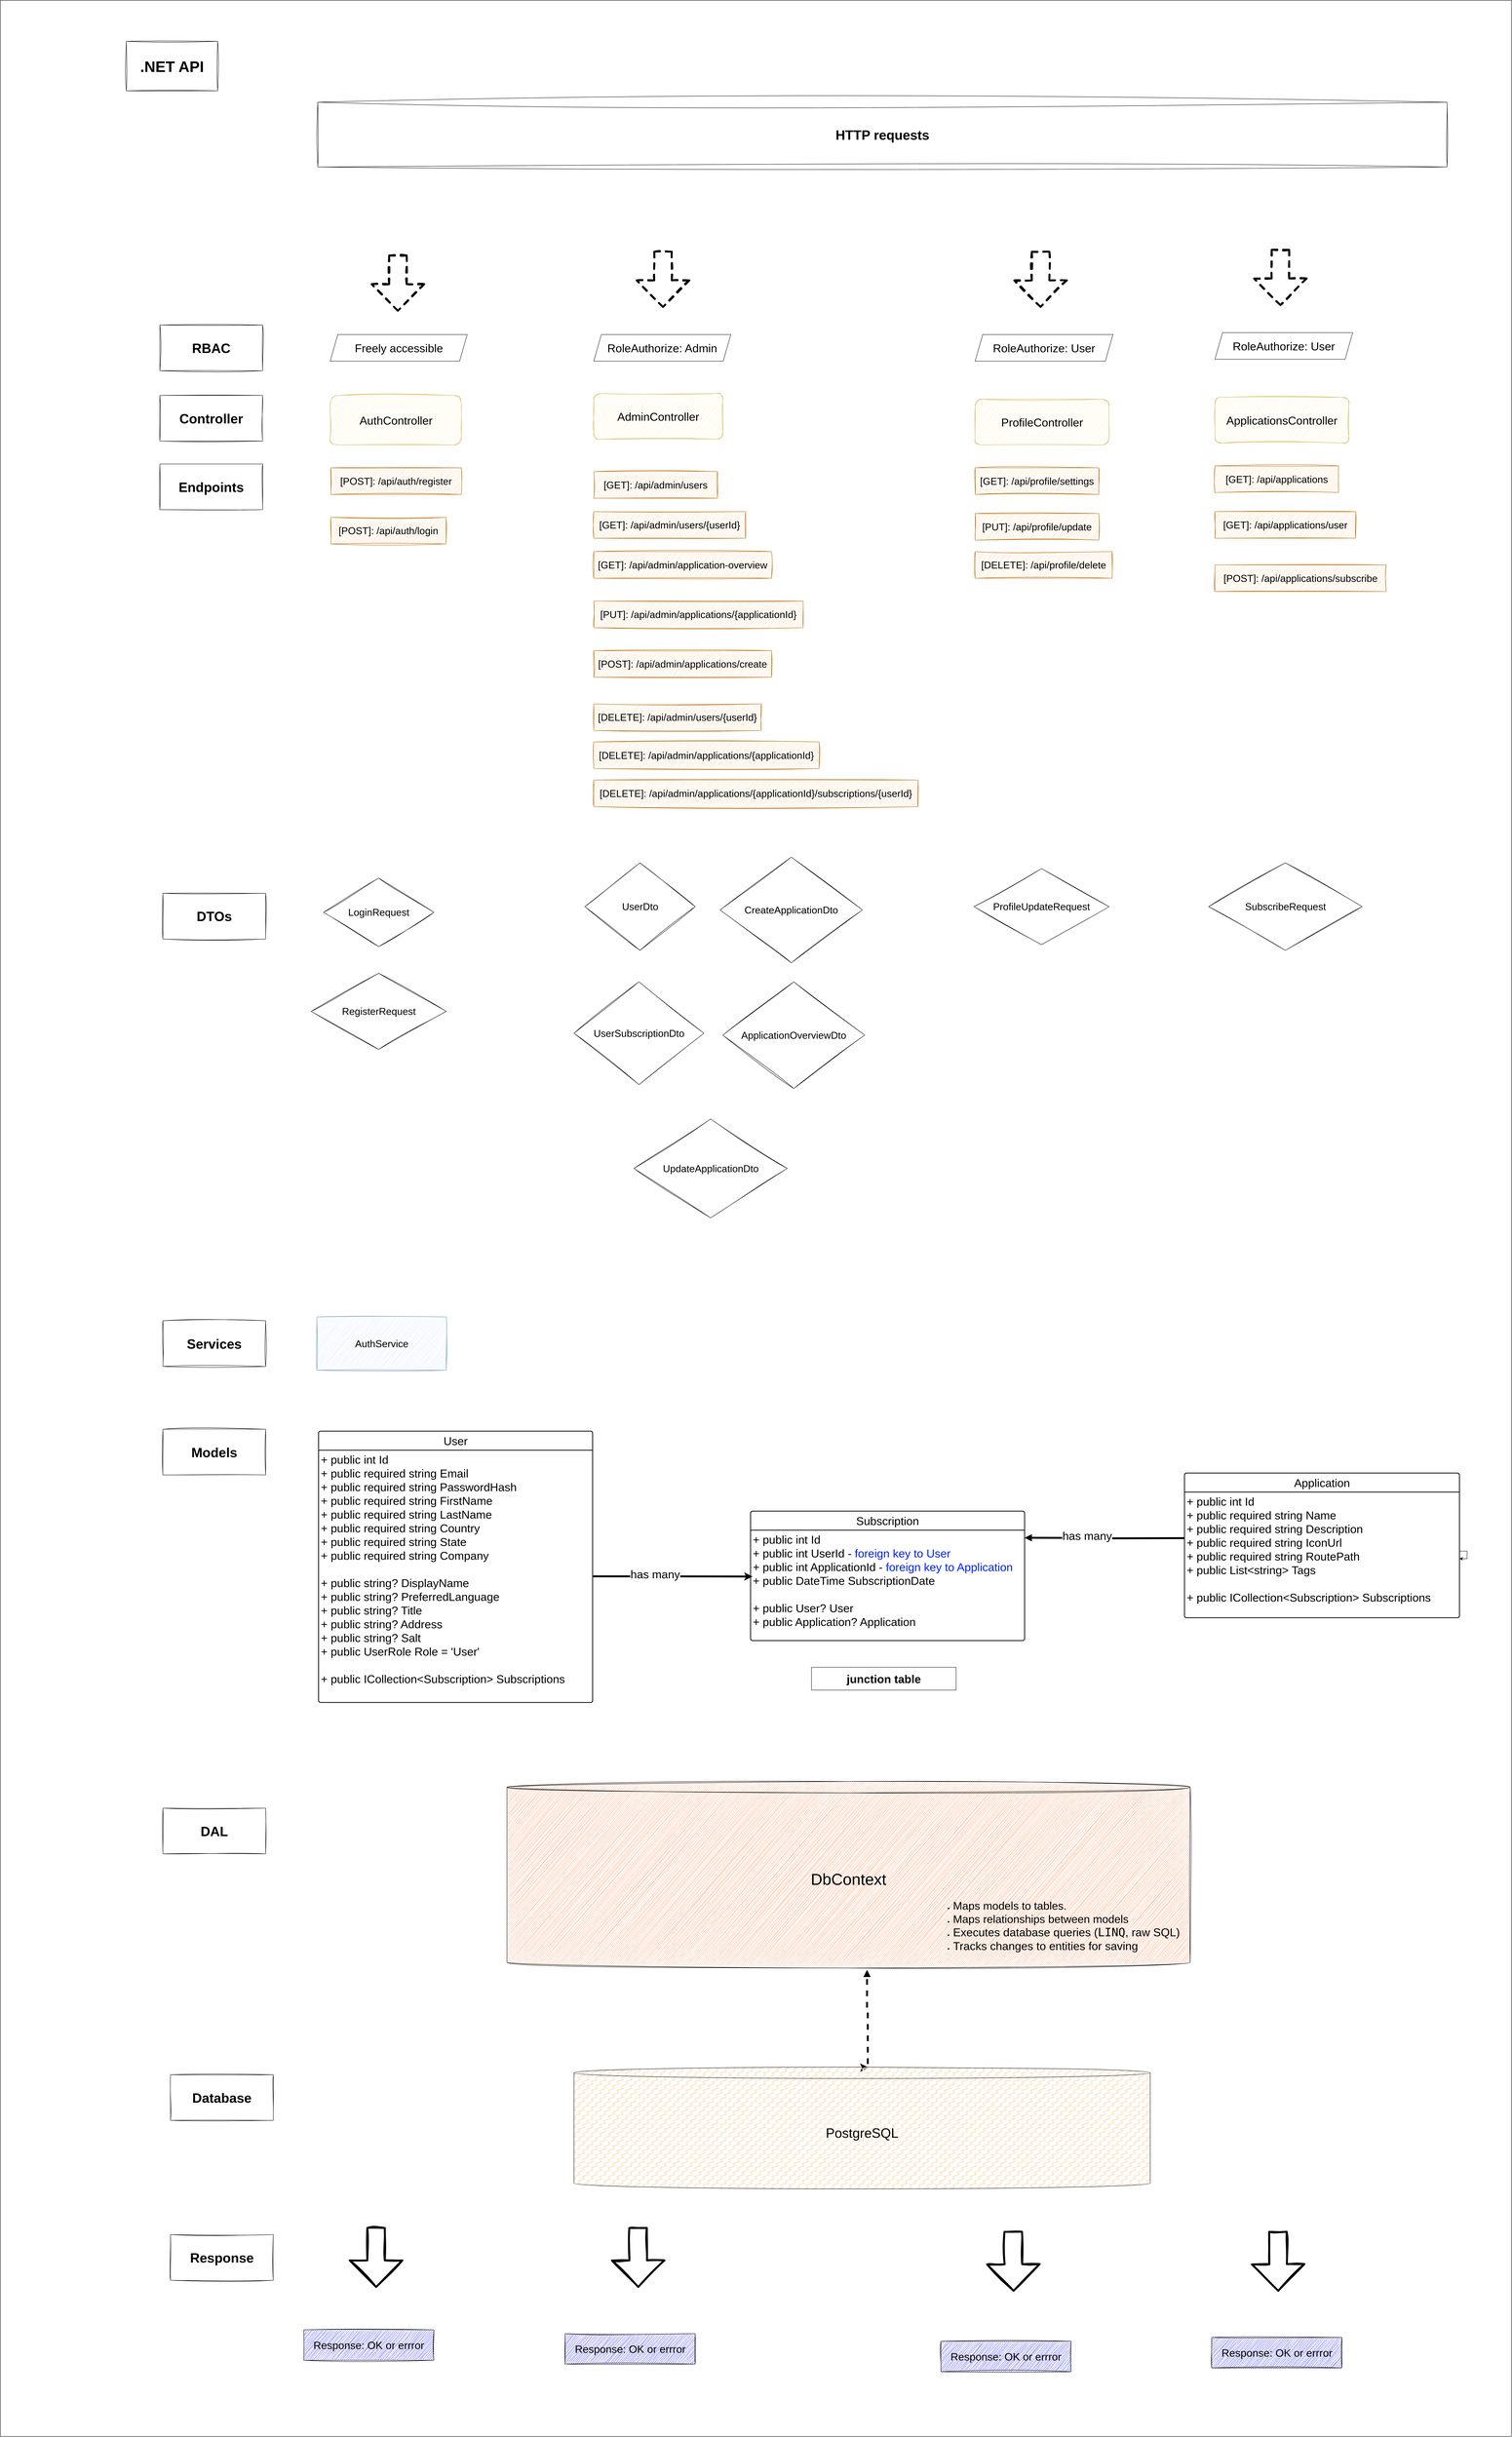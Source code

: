 <mxfile version="25.0.3">
  <diagram name="Page-1" id="TkWE0fHTsVaH-eZPvvB0">
    <mxGraphModel dx="6210" dy="10095" grid="1" gridSize="10" guides="1" tooltips="1" connect="1" arrows="1" fold="1" page="1" pageScale="1" pageWidth="3000" pageHeight="3000" math="0" shadow="0">
      <root>
        <mxCell id="0" />
        <mxCell id="1" parent="0" />
        <mxCell id="fF7mbrn4zO8QzbYh5B5W-1" value="" style="rounded=0;whiteSpace=wrap;html=1;movable=1;resizable=1;rotatable=1;deletable=1;editable=1;locked=0;connectable=1;" vertex="1" parent="1">
          <mxGeometry x="959" y="-4660" width="3970" height="6397.5" as="geometry" />
        </mxCell>
        <mxCell id="MKvbwcuUu4q-yP4E661C-5" value="" style="shape=flexArrow;endArrow=classic;html=1;rounded=0;width=42;endWidth=87.273;endSize=21.577;strokeWidth=5;sketch=1;curveFitting=1;jiggle=2;flowAnimation=1;dashed=1;" parent="1" edge="1">
          <mxGeometry width="50" height="50" relative="1" as="geometry">
            <mxPoint x="2700" y="-4002.5" as="sourcePoint" />
            <mxPoint x="2700" y="-3852.5" as="targetPoint" />
          </mxGeometry>
        </mxCell>
        <mxCell id="MKvbwcuUu4q-yP4E661C-6" value="" style="shape=flexArrow;endArrow=classic;html=1;rounded=0;width=42;endWidth=87.273;endSize=21.577;strokeWidth=5;sketch=1;curveFitting=1;jiggle=2;flowAnimation=1;dashed=1;" parent="1" edge="1">
          <mxGeometry width="50" height="50" relative="1" as="geometry">
            <mxPoint x="3692" y="-4002.5" as="sourcePoint" />
            <mxPoint x="3692" y="-3852.5" as="targetPoint" />
          </mxGeometry>
        </mxCell>
        <mxCell id="MKvbwcuUu4q-yP4E661C-7" value="" style="shape=flexArrow;endArrow=classic;html=1;rounded=0;width=42;endWidth=87.273;endSize=21.577;strokeWidth=5;sketch=1;curveFitting=1;jiggle=2;flowAnimation=0;dashed=1;" parent="1" edge="1">
          <mxGeometry width="50" height="50" relative="1" as="geometry">
            <mxPoint x="2003.5" y="-3992.5" as="sourcePoint" />
            <mxPoint x="2003.5" y="-3842.5" as="targetPoint" />
          </mxGeometry>
        </mxCell>
        <mxCell id="MKvbwcuUu4q-yP4E661C-10" value="&lt;font style=&quot;font-size: 35px;&quot;&gt;&lt;b&gt;HTTP requests&lt;/b&gt;&lt;/font&gt;" style="rounded=0;whiteSpace=wrap;html=1;sketch=1;curveFitting=1;jiggle=2;" parent="1" vertex="1">
          <mxGeometry x="1793" y="-4392.5" width="2967" height="170" as="geometry" />
        </mxCell>
        <mxCell id="MKvbwcuUu4q-yP4E661C-13" value="&lt;font style=&quot;font-size: 30px;&quot;&gt;AuthController&lt;/font&gt;" style="rounded=1;whiteSpace=wrap;html=1;sketch=1;curveFitting=1;jiggle=2;fillColor=#fff2cc;strokeColor=#d6b656;" parent="1" vertex="1">
          <mxGeometry x="1825.5" y="-3622.5" width="344.5" height="130" as="geometry" />
        </mxCell>
        <mxCell id="MKvbwcuUu4q-yP4E661C-14" value="&lt;font style=&quot;font-size: 30px;&quot;&gt;AdminController&lt;/font&gt;" style="rounded=1;whiteSpace=wrap;html=1;sketch=1;curveFitting=1;jiggle=2;fillColor=#fff2cc;strokeColor=#d6b656;" parent="1" vertex="1">
          <mxGeometry x="2518" y="-3627.5" width="339" height="120" as="geometry" />
        </mxCell>
        <mxCell id="MKvbwcuUu4q-yP4E661C-15" value="&lt;font style=&quot;font-size: 30px;&quot;&gt;ProfileController&lt;/font&gt;" style="rounded=1;whiteSpace=wrap;html=1;sketch=1;curveFitting=1;jiggle=2;fillColor=#fff2cc;strokeColor=#d6b656;fontSize=26;" parent="1" vertex="1">
          <mxGeometry x="3520" y="-3612.5" width="352" height="120" as="geometry" />
        </mxCell>
        <mxCell id="MKvbwcuUu4q-yP4E661C-16" value="&lt;font style=&quot;font-size: 26px;&quot;&gt;AuthService&lt;/font&gt;" style="rounded=0;whiteSpace=wrap;html=1;sketch=1;curveFitting=1;jiggle=2;fillColor=#dae8fc;strokeColor=#6c8ebf;" parent="1" vertex="1">
          <mxGeometry x="1790.5" y="-1202.5" width="340" height="140" as="geometry" />
        </mxCell>
        <mxCell id="MKvbwcuUu4q-yP4E661C-71" style="edgeStyle=orthogonalEdgeStyle;rounded=0;orthogonalLoop=1;jettySize=auto;html=1;exitX=0.527;exitY=1.009;exitDx=0;exitDy=0;exitPerimeter=0;strokeWidth=5;startArrow=block;startFill=1;dashed=1;flowAnimation=1;entryX=0.511;entryY=0.003;entryDx=0;entryDy=0;entryPerimeter=0;" parent="1" target="MKvbwcuUu4q-yP4E661C-70" edge="1" source="MKvbwcuUu4q-yP4E661C-17">
          <mxGeometry relative="1" as="geometry">
            <mxPoint x="3238.1" y="527.5" as="sourcePoint" />
            <mxPoint x="3240" y="757.5" as="targetPoint" />
            <Array as="points">
              <mxPoint x="3236" y="612.5" />
              <mxPoint x="3238" y="612.5" />
              <mxPoint x="3238" y="768.5" />
            </Array>
          </mxGeometry>
        </mxCell>
        <mxCell id="MKvbwcuUu4q-yP4E661C-17" value="&lt;font style=&quot;font-size: 42px;&quot;&gt;DbContext&lt;/font&gt;" style="shape=cylinder3;whiteSpace=wrap;html=1;boundedLbl=1;backgroundOutline=1;size=15;sketch=1;curveFitting=1;jiggle=2;fillColor=#FF9661;" parent="1" vertex="1">
          <mxGeometry x="2290" y="17.5" width="1795" height="490" as="geometry" />
        </mxCell>
        <mxCell id="MKvbwcuUu4q-yP4E661C-18" value="&lt;span style=&quot;font-size: 26px;&quot;&gt;[POST]: /api/auth/register&lt;/span&gt;" style="rounded=0;whiteSpace=wrap;html=1;sketch=1;curveFitting=1;jiggle=2;fillColor=#fad7ac;strokeColor=#b46504;" parent="1" vertex="1">
          <mxGeometry x="1827" y="-3432.5" width="343" height="70" as="geometry" />
        </mxCell>
        <mxCell id="MKvbwcuUu4q-yP4E661C-21" value="&lt;font style=&quot;font-size: 40px;&quot;&gt;&lt;b&gt;.NET API&lt;/b&gt;&lt;/font&gt;" style="rounded=0;whiteSpace=wrap;html=1;sketch=1;curveFitting=1;jiggle=2;" parent="1" vertex="1">
          <mxGeometry x="1290" y="-4552.5" width="240" height="130" as="geometry" />
        </mxCell>
        <mxCell id="MKvbwcuUu4q-yP4E661C-26" value="&lt;span style=&quot;font-size: 26px;&quot;&gt;[POST]: /api/auth/login&lt;/span&gt;" style="rounded=0;whiteSpace=wrap;html=1;sketch=1;curveFitting=1;jiggle=2;fillColor=#fad7ac;strokeColor=#b46504;" parent="1" vertex="1">
          <mxGeometry x="1827" y="-3302.5" width="303" height="70" as="geometry" />
        </mxCell>
        <mxCell id="MKvbwcuUu4q-yP4E661C-27" value="&lt;span style=&quot;font-size: 26px;&quot;&gt;[GET]: /api/profile/settings&lt;/span&gt;" style="rounded=0;whiteSpace=wrap;html=1;sketch=1;curveFitting=1;jiggle=2;fillColor=#fad7ac;strokeColor=#b46504;" parent="1" vertex="1">
          <mxGeometry x="3520" y="-3432.5" width="325" height="70" as="geometry" />
        </mxCell>
        <mxCell id="MKvbwcuUu4q-yP4E661C-28" value="&lt;span style=&quot;font-size: 26px;&quot;&gt;[PUT]: /api/profile/update&lt;/span&gt;" style="rounded=0;whiteSpace=wrap;html=1;sketch=1;curveFitting=1;jiggle=2;fillColor=#fad7ac;strokeColor=#b46504;" parent="1" vertex="1">
          <mxGeometry x="3520" y="-3312.5" width="325" height="70" as="geometry" />
        </mxCell>
        <mxCell id="MKvbwcuUu4q-yP4E661C-30" value="&lt;font style=&quot;font-size: 26px;&quot;&gt;LoginRequest&lt;/font&gt;" style="rhombus;whiteSpace=wrap;html=1;fillColor=none;sketch=1;curveFitting=1;jiggle=2;" parent="1" vertex="1">
          <mxGeometry x="1808" y="-2355" width="290" height="180" as="geometry" />
        </mxCell>
        <mxCell id="MKvbwcuUu4q-yP4E661C-32" value="&lt;font style=&quot;font-size: 26px;&quot;&gt;RegisterRequest&lt;/font&gt;" style="rhombus;whiteSpace=wrap;html=1;fillColor=none;sketch=1;curveFitting=1;jiggle=2;" parent="1" vertex="1">
          <mxGeometry x="1775.5" y="-2105" width="355" height="200" as="geometry" />
        </mxCell>
        <mxCell id="MKvbwcuUu4q-yP4E661C-33" value="&lt;font style=&quot;font-size: 26px;&quot;&gt;ProfileUpdateRequest&lt;/font&gt;" style="rhombus;whiteSpace=wrap;html=1;fillColor=none;sketch=1;curveFitting=1;jiggle=2;" parent="1" vertex="1">
          <mxGeometry x="3517" y="-2380" width="355" height="200" as="geometry" />
        </mxCell>
        <mxCell id="MKvbwcuUu4q-yP4E661C-34" value="&lt;font style=&quot;font-size: 30px;&quot;&gt;RoleAuthorize: Admin&lt;/font&gt;" style="shape=parallelogram;perimeter=parallelogramPerimeter;whiteSpace=wrap;html=1;fixedSize=1;" parent="1" vertex="1">
          <mxGeometry x="2518" y="-3782.5" width="360" height="70" as="geometry" />
        </mxCell>
        <mxCell id="MKvbwcuUu4q-yP4E661C-35" value="&lt;font style=&quot;font-size: 30px;&quot;&gt;RoleAuthorize: User&lt;/font&gt;" style="shape=parallelogram;perimeter=parallelogramPerimeter;whiteSpace=wrap;html=1;fixedSize=1;" parent="1" vertex="1">
          <mxGeometry x="3520" y="-3782.5" width="362" height="70" as="geometry" />
        </mxCell>
        <mxCell id="MKvbwcuUu4q-yP4E661C-40" value="&lt;span style=&quot;font-size: 26px;&quot;&gt;[DELETE]: /api/profile/delete&lt;/span&gt;" style="rounded=0;whiteSpace=wrap;html=1;sketch=1;curveFitting=1;jiggle=2;fillColor=#fad7ac;strokeColor=#b46504;" parent="1" vertex="1">
          <mxGeometry x="3520" y="-3212.5" width="360" height="70" as="geometry" />
        </mxCell>
        <mxCell id="MKvbwcuUu4q-yP4E661C-48" value="&lt;font style=&quot;font-size: 35px;&quot;&gt;&lt;b&gt;RBAC&lt;/b&gt;&lt;/font&gt;" style="rounded=0;whiteSpace=wrap;html=1;sketch=1;curveFitting=1;jiggle=2;" parent="1" vertex="1">
          <mxGeometry x="1378" y="-3807.5" width="270" height="120" as="geometry" />
        </mxCell>
        <mxCell id="MKvbwcuUu4q-yP4E661C-49" value="&lt;font style=&quot;font-size: 35px;&quot;&gt;&lt;b&gt;Controller&lt;/b&gt;&lt;/font&gt;" style="rounded=0;whiteSpace=wrap;html=1;sketch=1;curveFitting=1;jiggle=2;" parent="1" vertex="1">
          <mxGeometry x="1378" y="-3622.5" width="270" height="120" as="geometry" />
        </mxCell>
        <mxCell id="MKvbwcuUu4q-yP4E661C-50" value="&lt;font style=&quot;font-size: 35px;&quot;&gt;&lt;b&gt;Endpoints&lt;/b&gt;&lt;/font&gt;" style="rounded=0;whiteSpace=wrap;html=1;sketch=1;curveFitting=1;jiggle=2;" parent="1" vertex="1">
          <mxGeometry x="1378" y="-3442.5" width="270" height="120" as="geometry" />
        </mxCell>
        <mxCell id="MKvbwcuUu4q-yP4E661C-51" value="&lt;font style=&quot;font-size: 35px;&quot;&gt;&lt;b&gt;DTOs&lt;/b&gt;&lt;/font&gt;" style="rounded=0;whiteSpace=wrap;html=1;sketch=1;curveFitting=1;jiggle=2;" parent="1" vertex="1">
          <mxGeometry x="1386" y="-2315" width="270" height="120" as="geometry" />
        </mxCell>
        <mxCell id="MKvbwcuUu4q-yP4E661C-52" value="&lt;font style=&quot;font-size: 35px;&quot;&gt;&lt;b&gt;Services&lt;/b&gt;&lt;/font&gt;" style="rounded=0;whiteSpace=wrap;html=1;sketch=1;curveFitting=1;jiggle=2;" parent="1" vertex="1">
          <mxGeometry x="1386" y="-1192.5" width="270" height="120" as="geometry" />
        </mxCell>
        <mxCell id="MKvbwcuUu4q-yP4E661C-56" value="&lt;font style=&quot;font-size: 35px;&quot;&gt;&lt;b&gt;DAL&lt;/b&gt;&lt;/font&gt;" style="rounded=0;whiteSpace=wrap;html=1;sketch=1;curveFitting=1;jiggle=2;" parent="1" vertex="1">
          <mxGeometry x="1386" y="87.5" width="270" height="120" as="geometry" />
        </mxCell>
        <mxCell id="MKvbwcuUu4q-yP4E661C-57" value="&lt;font style=&quot;font-size: 35px;&quot;&gt;&lt;b&gt;Models&lt;/b&gt;&lt;/font&gt;" style="rounded=0;whiteSpace=wrap;html=1;sketch=1;curveFitting=1;jiggle=2;" parent="1" vertex="1">
          <mxGeometry x="1386" y="-907.5" width="270" height="120" as="geometry" />
        </mxCell>
        <mxCell id="MKvbwcuUu4q-yP4E661C-66" value="&lt;div&gt;&lt;br&gt;&lt;/div&gt;&lt;ul&gt;&lt;li&gt;&lt;span style=&quot;font-size: 29px;&quot;&gt;Maps models to tables.&lt;/span&gt;&lt;/li&gt;&lt;li&gt;&lt;span style=&quot;font-size: 29px;&quot;&gt;Maps relationships between models&lt;/span&gt;&lt;/li&gt;&lt;li&gt;&lt;font style=&quot;font-size: 30px;&quot;&gt;Executes database queries (&lt;code&gt;LINQ&lt;/code&gt;, raw SQL)&lt;/font&gt;&lt;/li&gt;&lt;li&gt;&lt;font style=&quot;font-size: 30px;&quot;&gt;&lt;span style=&quot;text-align: center;&quot;&gt;Tracks changes to entities for saving&lt;/span&gt;&lt;/font&gt;&lt;/li&gt;&lt;/ul&gt;" style="text;strokeColor=none;fillColor=none;html=1;whiteSpace=wrap;verticalAlign=middle;overflow=hidden;" parent="1" vertex="1">
          <mxGeometry x="3420" y="297.5" width="650" height="180" as="geometry" />
        </mxCell>
        <mxCell id="MKvbwcuUu4q-yP4E661C-68" value="&lt;font style=&quot;font-size: 30px;&quot;&gt;Freely accessible&lt;/font&gt;" style="shape=parallelogram;perimeter=parallelogramPerimeter;whiteSpace=wrap;html=1;fixedSize=1;" parent="1" vertex="1">
          <mxGeometry x="1825.5" y="-3782.5" width="360" height="70" as="geometry" />
        </mxCell>
        <mxCell id="MKvbwcuUu4q-yP4E661C-69" value="&lt;font style=&quot;font-size: 35px;&quot;&gt;&lt;b&gt;Database&lt;/b&gt;&lt;/font&gt;" style="rounded=0;whiteSpace=wrap;html=1;sketch=1;curveFitting=1;jiggle=2;" parent="1" vertex="1">
          <mxGeometry x="1406" y="787.5" width="270" height="120" as="geometry" />
        </mxCell>
        <mxCell id="MKvbwcuUu4q-yP4E661C-70" value="PostgreSQL" style="shape=cylinder3;whiteSpace=wrap;html=1;boundedLbl=1;backgroundOutline=1;size=15;fontSize=35;fillColor=#ffe6cc;strokeColor=#000000;fillStyle=zigzag-line;" parent="1" vertex="1">
          <mxGeometry x="2466" y="767.5" width="1514" height="320" as="geometry" />
        </mxCell>
        <mxCell id="MKvbwcuUu4q-yP4E661C-73" value="" style="shape=flexArrow;endArrow=classic;html=1;rounded=0;width=42;endWidth=87.273;endSize=21.577;strokeWidth=5;sketch=1;curveFitting=1;jiggle=2;flowAnimation=0;fillColor=#FFFFFF;" parent="1" edge="1">
          <mxGeometry width="50" height="50" relative="1" as="geometry">
            <mxPoint x="1946" y="1187.5" as="sourcePoint" />
            <mxPoint x="1946" y="1347.5" as="targetPoint" />
          </mxGeometry>
        </mxCell>
        <mxCell id="MKvbwcuUu4q-yP4E661C-76" value="&lt;font style=&quot;font-size: 28px;&quot;&gt;Response: OK or errror&lt;/font&gt;" style="rounded=0;whiteSpace=wrap;html=1;sketch=1;curveFitting=1;jiggle=2;fillColor=#1C1CFF;" parent="1" vertex="1">
          <mxGeometry x="1756" y="1457.5" width="342" height="80" as="geometry" />
        </mxCell>
        <mxCell id="MKvbwcuUu4q-yP4E661C-77" value="&lt;font style=&quot;font-size: 28px;&quot;&gt;Response: OK or errror&lt;/font&gt;" style="rounded=0;whiteSpace=wrap;html=1;sketch=1;curveFitting=1;jiggle=2;fillColor=#1C1CFF;" parent="1" vertex="1">
          <mxGeometry x="2442.5" y="1467.5" width="342" height="80" as="geometry" />
        </mxCell>
        <mxCell id="MKvbwcuUu4q-yP4E661C-78" value="&lt;font style=&quot;font-size: 28px;&quot;&gt;Response: OK or errror&lt;/font&gt;" style="rounded=0;whiteSpace=wrap;html=1;sketch=1;curveFitting=1;jiggle=2;fillColor=#1C1CFF;" parent="1" vertex="1">
          <mxGeometry x="3430" y="1487.5" width="342" height="80" as="geometry" />
        </mxCell>
        <mxCell id="MKvbwcuUu4q-yP4E661C-81" value="&lt;font style=&quot;font-size: 28px;&quot;&gt;Response: OK or errror&lt;/font&gt;" style="rounded=0;whiteSpace=wrap;html=1;sketch=1;curveFitting=1;jiggle=2;fillColor=#1C1CFF;" parent="1" vertex="1">
          <mxGeometry x="4141.5" y="1477.5" width="342" height="80" as="geometry" />
        </mxCell>
        <mxCell id="MKvbwcuUu4q-yP4E661C-82" value="" style="shape=flexArrow;endArrow=classic;html=1;rounded=0;width=42;endWidth=87.273;endSize=21.577;strokeWidth=5;sketch=1;curveFitting=1;jiggle=2;flowAnimation=0;fillColor=#FFFFFF;" parent="1" edge="1">
          <mxGeometry width="50" height="50" relative="1" as="geometry">
            <mxPoint x="2634.5" y="1187.5" as="sourcePoint" />
            <mxPoint x="2635" y="1347.5" as="targetPoint" />
          </mxGeometry>
        </mxCell>
        <mxCell id="MKvbwcuUu4q-yP4E661C-83" value="" style="shape=flexArrow;endArrow=classic;html=1;rounded=0;width=42;endWidth=87.273;endSize=21.577;strokeWidth=5;sketch=1;curveFitting=1;jiggle=2;flowAnimation=0;fillColor=#FFFFFF;" parent="1" edge="1">
          <mxGeometry width="50" height="50" relative="1" as="geometry">
            <mxPoint x="4315.5" y="1197.5" as="sourcePoint" />
            <mxPoint x="4316.5" y="1357.5" as="targetPoint" />
          </mxGeometry>
        </mxCell>
        <mxCell id="MKvbwcuUu4q-yP4E661C-84" value="" style="shape=flexArrow;endArrow=classic;html=1;rounded=0;width=42;endWidth=87.273;endSize=21.577;strokeWidth=5;sketch=1;curveFitting=1;jiggle=2;flowAnimation=0;fillColor=#FFFFFF;" parent="1" edge="1">
          <mxGeometry width="50" height="50" relative="1" as="geometry">
            <mxPoint x="3620" y="1197.5" as="sourcePoint" />
            <mxPoint x="3621" y="1357.5" as="targetPoint" />
          </mxGeometry>
        </mxCell>
        <mxCell id="MKvbwcuUu4q-yP4E661C-88" style="edgeStyle=orthogonalEdgeStyle;rounded=0;orthogonalLoop=1;jettySize=auto;html=1;exitX=0.5;exitY=1;exitDx=0;exitDy=0;" parent="1" source="MKvbwcuUu4q-yP4E661C-77" target="MKvbwcuUu4q-yP4E661C-77" edge="1">
          <mxGeometry relative="1" as="geometry" />
        </mxCell>
        <mxCell id="MKvbwcuUu4q-yP4E661C-89" value="&lt;font style=&quot;font-size: 35px;&quot;&gt;&lt;b&gt;Response&lt;/b&gt;&lt;/font&gt;" style="rounded=0;whiteSpace=wrap;html=1;sketch=1;curveFitting=1;jiggle=2;" parent="1" vertex="1">
          <mxGeometry x="1406" y="1207.5" width="270" height="120" as="geometry" />
        </mxCell>
        <mxCell id="fF7mbrn4zO8QzbYh5B5W-2" value="&lt;span style=&quot;font-size: 26px;&quot;&gt;[GET]: /api/admin/users&lt;/span&gt;" style="rounded=0;whiteSpace=wrap;html=1;sketch=1;curveFitting=1;jiggle=2;fillColor=#fad7ac;strokeColor=#b46504;" vertex="1" parent="1">
          <mxGeometry x="2518" y="-3422.5" width="325" height="70" as="geometry" />
        </mxCell>
        <mxCell id="fF7mbrn4zO8QzbYh5B5W-3" value="&lt;span style=&quot;font-size: 26px;&quot;&gt;[GET]: /api/admin/users/{userId}&lt;/span&gt;" style="rounded=0;whiteSpace=wrap;html=1;sketch=1;curveFitting=1;jiggle=2;fillColor=#fad7ac;strokeColor=#b46504;" vertex="1" parent="1">
          <mxGeometry x="2518" y="-3317.5" width="399" height="70" as="geometry" />
        </mxCell>
        <mxCell id="fF7mbrn4zO8QzbYh5B5W-4" value="&lt;span style=&quot;font-size: 26px;&quot;&gt;[GET]: /api/admin/application-overview&lt;/span&gt;" style="rounded=0;whiteSpace=wrap;html=1;sketch=1;curveFitting=1;jiggle=2;fillColor=#fad7ac;strokeColor=#b46504;" vertex="1" parent="1">
          <mxGeometry x="2518" y="-3212.5" width="467" height="70" as="geometry" />
        </mxCell>
        <mxCell id="fF7mbrn4zO8QzbYh5B5W-5" value="&lt;span style=&quot;font-size: 26px;&quot;&gt;[POST]: /api/admin/applications/create&lt;/span&gt;" style="rounded=0;whiteSpace=wrap;html=1;sketch=1;curveFitting=1;jiggle=2;fillColor=#fad7ac;strokeColor=#b46504;" vertex="1" parent="1">
          <mxGeometry x="2518" y="-2952.5" width="467" height="70" as="geometry" />
        </mxCell>
        <mxCell id="fF7mbrn4zO8QzbYh5B5W-6" value="&lt;span style=&quot;font-size: 26px;&quot;&gt;[DELETE]: /api/admin/users/{userId}&lt;/span&gt;" style="rounded=0;whiteSpace=wrap;html=1;sketch=1;curveFitting=1;jiggle=2;fillColor=#fad7ac;strokeColor=#b46504;" vertex="1" parent="1">
          <mxGeometry x="2518" y="-2812.5" width="440" height="70" as="geometry" />
        </mxCell>
        <mxCell id="fF7mbrn4zO8QzbYh5B5W-7" value="&lt;span style=&quot;font-size: 26px;&quot;&gt;[DELETE]: /api/admin/applications/{applicationId}/subscriptions/{userId}&lt;/span&gt;" style="rounded=0;whiteSpace=wrap;html=1;sketch=1;curveFitting=1;jiggle=2;fillColor=#fad7ac;strokeColor=#b46504;" vertex="1" parent="1">
          <mxGeometry x="2518" y="-2612.5" width="852" height="70" as="geometry" />
        </mxCell>
        <mxCell id="fF7mbrn4zO8QzbYh5B5W-8" value="&lt;font style=&quot;font-size: 26px;&quot;&gt;UserDto&lt;/font&gt;" style="rhombus;whiteSpace=wrap;html=1;fillColor=none;sketch=1;curveFitting=1;jiggle=2;" vertex="1" parent="1">
          <mxGeometry x="2494.5" y="-2395" width="290" height="230" as="geometry" />
        </mxCell>
        <mxCell id="fF7mbrn4zO8QzbYh5B5W-9" value="&lt;font style=&quot;font-size: 26px;&quot;&gt;ApplicationOverviewDto&lt;/font&gt;" style="rhombus;whiteSpace=wrap;html=1;fillColor=none;sketch=1;curveFitting=1;jiggle=2;" vertex="1" parent="1">
          <mxGeometry x="2857" y="-2082.5" width="373" height="280" as="geometry" />
        </mxCell>
        <mxCell id="fF7mbrn4zO8QzbYh5B5W-10" value="&lt;div&gt;&lt;span style=&quot;font-size: 26px;&quot;&gt;UserSubscriptionDto&lt;/span&gt;&lt;/div&gt;" style="rhombus;whiteSpace=wrap;html=1;fillColor=none;sketch=1;curveFitting=1;jiggle=2;" vertex="1" parent="1">
          <mxGeometry x="2466" y="-2082.5" width="341.5" height="270" as="geometry" />
        </mxCell>
        <mxCell id="fF7mbrn4zO8QzbYh5B5W-11" value="&lt;span style=&quot;font-size: 26px;&quot;&gt;CreateApplicationDto&lt;/span&gt;" style="rhombus;whiteSpace=wrap;html=1;fillColor=none;sketch=1;curveFitting=1;jiggle=2;" vertex="1" parent="1">
          <mxGeometry x="2850" y="-2410" width="374" height="277.5" as="geometry" />
        </mxCell>
        <mxCell id="fF7mbrn4zO8QzbYh5B5W-12" value="&lt;span style=&quot;font-size: 26px;&quot;&gt;SubscribeRequest&lt;/span&gt;" style="rhombus;whiteSpace=wrap;html=1;fillColor=none;sketch=1;curveFitting=1;jiggle=2;" vertex="1" parent="1">
          <mxGeometry x="4133.5" y="-2395" width="403" height="230" as="geometry" />
        </mxCell>
        <mxCell id="fF7mbrn4zO8QzbYh5B5W-13" value="&lt;span style=&quot;font-size: 26px;&quot;&gt;UpdateApplicationDto&lt;/span&gt;" style="rhombus;whiteSpace=wrap;html=1;fillColor=none;sketch=1;curveFitting=1;jiggle=2;" vertex="1" parent="1">
          <mxGeometry x="2623.5" y="-1722.5" width="403" height="260" as="geometry" />
        </mxCell>
        <mxCell id="fF7mbrn4zO8QzbYh5B5W-16" value="&lt;span style=&quot;font-size: 26px;&quot;&gt;[DELETE]: /api/admin/applications/{applicationId}&lt;/span&gt;" style="rounded=0;whiteSpace=wrap;html=1;sketch=1;curveFitting=1;jiggle=2;fillColor=#fad7ac;strokeColor=#b46504;" vertex="1" parent="1">
          <mxGeometry x="2518" y="-2712.5" width="592" height="70" as="geometry" />
        </mxCell>
        <mxCell id="fF7mbrn4zO8QzbYh5B5W-17" value="&lt;span style=&quot;font-size: 26px;&quot;&gt;[PUT]: /api/admin/applications/{applicationId}&lt;/span&gt;" style="rounded=0;whiteSpace=wrap;html=1;sketch=1;curveFitting=1;jiggle=2;fillColor=#fad7ac;strokeColor=#b46504;" vertex="1" parent="1">
          <mxGeometry x="2518" y="-3082.5" width="550" height="70" as="geometry" />
        </mxCell>
        <mxCell id="fF7mbrn4zO8QzbYh5B5W-18" value="" style="shape=flexArrow;endArrow=classic;html=1;rounded=0;width=42;endWidth=87.273;endSize=21.577;strokeWidth=5;sketch=1;curveFitting=1;jiggle=2;flowAnimation=1;dashed=1;" edge="1" parent="1">
          <mxGeometry width="50" height="50" relative="1" as="geometry">
            <mxPoint x="4322" y="-4007.5" as="sourcePoint" />
            <mxPoint x="4322" y="-3857.5" as="targetPoint" />
          </mxGeometry>
        </mxCell>
        <mxCell id="fF7mbrn4zO8QzbYh5B5W-19" value="&lt;font style=&quot;font-size: 30px;&quot;&gt;ApplicationsController&lt;/font&gt;" style="rounded=1;whiteSpace=wrap;html=1;sketch=1;curveFitting=1;jiggle=2;fillColor=#fff2cc;strokeColor=#d6b656;fontSize=26;" vertex="1" parent="1">
          <mxGeometry x="4150" y="-3617.5" width="352" height="120" as="geometry" />
        </mxCell>
        <mxCell id="fF7mbrn4zO8QzbYh5B5W-20" value="&lt;span style=&quot;font-size: 26px;&quot;&gt;[GET]: /api/applications&lt;/span&gt;" style="rounded=0;whiteSpace=wrap;html=1;sketch=1;curveFitting=1;jiggle=2;fillColor=#fad7ac;strokeColor=#b46504;" vertex="1" parent="1">
          <mxGeometry x="4150" y="-3437.5" width="325" height="70" as="geometry" />
        </mxCell>
        <mxCell id="fF7mbrn4zO8QzbYh5B5W-21" value="&lt;span style=&quot;font-size: 26px;&quot;&gt;[GET]: /api/applications/user&lt;/span&gt;" style="rounded=0;whiteSpace=wrap;html=1;sketch=1;curveFitting=1;jiggle=2;fillColor=#fad7ac;strokeColor=#b46504;" vertex="1" parent="1">
          <mxGeometry x="4150" y="-3317.5" width="370" height="70" as="geometry" />
        </mxCell>
        <mxCell id="fF7mbrn4zO8QzbYh5B5W-22" value="&lt;font style=&quot;font-size: 30px;&quot;&gt;RoleAuthorize: User&lt;/font&gt;" style="shape=parallelogram;perimeter=parallelogramPerimeter;whiteSpace=wrap;html=1;fixedSize=1;" vertex="1" parent="1">
          <mxGeometry x="4150" y="-3787.5" width="362" height="70" as="geometry" />
        </mxCell>
        <mxCell id="fF7mbrn4zO8QzbYh5B5W-23" value="&lt;span style=&quot;font-size: 26px;&quot;&gt;[POST]:&amp;nbsp;/api/applications/subscribe&lt;/span&gt;" style="rounded=0;whiteSpace=wrap;html=1;sketch=1;curveFitting=1;jiggle=2;fillColor=#fad7ac;strokeColor=#b46504;" vertex="1" parent="1">
          <mxGeometry x="4150" y="-3177.5" width="450" height="70" as="geometry" />
        </mxCell>
        <mxCell id="fF7mbrn4zO8QzbYh5B5W-29" value="&lt;strong&gt;&lt;font style=&quot;font-size: 30px;&quot;&gt;junction table&lt;/font&gt;&lt;/strong&gt; " style="rounded=0;whiteSpace=wrap;html=1;" vertex="1" parent="1">
          <mxGeometry x="3090" y="-282.5" width="380" height="60" as="geometry" />
        </mxCell>
        <mxCell id="fF7mbrn4zO8QzbYh5B5W-36" value="&lt;font style=&quot;font-size: 30px;&quot;&gt;User&lt;/font&gt;" style="swimlane;childLayout=stackLayout;horizontal=1;startSize=50;horizontalStack=0;rounded=1;fontSize=14;fontStyle=0;strokeWidth=2;resizeParent=0;resizeLast=1;shadow=0;dashed=0;align=center;arcSize=4;whiteSpace=wrap;html=1;" vertex="1" parent="1">
          <mxGeometry x="1795" y="-902.5" width="720" height="712.5" as="geometry" />
        </mxCell>
        <mxCell id="fF7mbrn4zO8QzbYh5B5W-37" value="&lt;font style=&quot;&quot;&gt;&lt;span style=&quot;font-size: 30px;&quot;&gt;+&amp;nbsp;public int Id&lt;/span&gt;&lt;br&gt;&lt;span style=&quot;font-size: 30px;&quot;&gt;+&amp;nbsp;public required string Email&amp;nbsp;&lt;/span&gt;&lt;/font&gt;&lt;div&gt;&lt;font style=&quot;&quot;&gt;&lt;span style=&quot;font-size: 30px;&quot;&gt;+&amp;nbsp;public required string PasswordHash&lt;/span&gt;&lt;br&gt;&lt;/font&gt;&lt;div&gt;&lt;span style=&quot;background-color: initial; font-size: 30px;&quot;&gt;+ public required string FirstName&lt;/span&gt;&lt;/div&gt;&lt;div&gt;&lt;span style=&quot;font-size: 30px;&quot;&gt;+&amp;nbsp;&lt;/span&gt;&lt;span style=&quot;background-color: initial; font-size: 30px;&quot;&gt;public required string LastName&lt;/span&gt;&lt;/div&gt;&lt;div&gt;&lt;span style=&quot;background-color: initial; font-size: 30px;&quot;&gt;+&amp;nbsp;&lt;/span&gt;&lt;span style=&quot;background-color: initial; font-size: 30px;&quot;&gt;public required string Country&lt;/span&gt;&lt;/div&gt;&lt;div&gt;&lt;span style=&quot;background-color: initial; font-size: 30px;&quot;&gt;+&amp;nbsp;&lt;/span&gt;&lt;span style=&quot;background-color: initial; font-size: 30px;&quot;&gt;public required string State&lt;/span&gt;&lt;/div&gt;&lt;div&gt;&lt;span style=&quot;background-color: initial; font-size: 30px;&quot;&gt;+&amp;nbsp;&lt;/span&gt;&lt;span style=&quot;background-color: initial; font-size: 30px;&quot;&gt;public required string Company&lt;/span&gt;&lt;/div&gt;&lt;div&gt;&lt;span style=&quot;background-color: initial; font-size: 30px;&quot;&gt;&lt;br&gt;&lt;/span&gt;&lt;/div&gt;&lt;div&gt;&lt;span style=&quot;background-color: initial; font-size: 30px;&quot;&gt;+&amp;nbsp;&lt;/span&gt;&lt;span style=&quot;background-color: initial; font-size: 30px;&quot;&gt;public string? DisplayName&amp;nbsp;&lt;/span&gt;&lt;/div&gt;&lt;div&gt;&lt;span style=&quot;background-color: initial; font-size: 30px;&quot;&gt;+&amp;nbsp;&lt;/span&gt;&lt;span style=&quot;background-color: initial; font-size: 30px;&quot;&gt;public string? PreferredLanguage&lt;/span&gt;&lt;/div&gt;&lt;/div&gt;&lt;div&gt;&lt;span style=&quot;background-color: initial; font-size: 30px;&quot;&gt;+&amp;nbsp;&lt;/span&gt;&lt;span style=&quot;background-color: initial; font-size: 30px;&quot;&gt;public string? Title&lt;/span&gt;&lt;/div&gt;&lt;div&gt;&lt;span style=&quot;background-color: initial; font-size: 30px;&quot;&gt;+&amp;nbsp;&lt;/span&gt;&lt;span style=&quot;background-color: initial; font-size: 30px;&quot;&gt;public string? Address&lt;/span&gt;&lt;/div&gt;&lt;div&gt;&lt;span style=&quot;background-color: initial; font-size: 30px;&quot;&gt;+&amp;nbsp;&lt;/span&gt;&lt;span style=&quot;background-color: initial; font-size: 30px;&quot;&gt;public string? Salt&lt;/span&gt;&lt;/div&gt;&lt;div&gt;&lt;span style=&quot;background-color: initial; font-size: 30px;&quot;&gt;+&amp;nbsp;&lt;/span&gt;&lt;span style=&quot;background-color: initial; font-size: 30px;&quot;&gt;public UserRole Role = &#39;User&#39;&lt;/span&gt;&lt;/div&gt;&lt;div&gt;&lt;span style=&quot;background-color: initial; font-size: 30px;&quot;&gt;&lt;br&gt;&lt;/span&gt;&lt;/div&gt;&lt;div&gt;&lt;span style=&quot;background-color: initial; font-size: 30px;&quot;&gt;+&amp;nbsp;&lt;/span&gt;&lt;span style=&quot;background-color: initial; font-size: 30px;&quot;&gt;public ICollection&amp;lt;Subscription&amp;gt; Subscriptions&amp;nbsp;&lt;/span&gt;&lt;/div&gt;" style="align=left;strokeColor=none;fillColor=none;spacingLeft=4;fontSize=12;verticalAlign=top;resizable=0;rotatable=0;part=1;html=1;" vertex="1" parent="fF7mbrn4zO8QzbYh5B5W-36">
          <mxGeometry y="50" width="720" height="662.5" as="geometry" />
        </mxCell>
        <mxCell id="fF7mbrn4zO8QzbYh5B5W-41" value="&lt;font style=&quot;font-size: 30px;&quot;&gt;Application&lt;/font&gt;" style="swimlane;childLayout=stackLayout;horizontal=1;startSize=50;horizontalStack=0;rounded=1;fontSize=14;fontStyle=0;strokeWidth=2;resizeParent=0;resizeLast=1;shadow=0;dashed=0;align=center;arcSize=4;whiteSpace=wrap;html=1;" vertex="1" parent="1">
          <mxGeometry x="4070" y="-792.5" width="722.5" height="380" as="geometry" />
        </mxCell>
        <mxCell id="fF7mbrn4zO8QzbYh5B5W-42" value="&lt;font style=&quot;&quot;&gt;&lt;span style=&quot;font-size: 30px;&quot;&gt;+&amp;nbsp;public int Id&lt;/span&gt;&lt;br&gt;&lt;span style=&quot;font-size: 30px;&quot;&gt;+&amp;nbsp;public required string Name&lt;/span&gt;&lt;/font&gt;&lt;div&gt;&lt;span style=&quot;font-size: 30px;&quot;&gt;+&amp;nbsp;&lt;/span&gt;&lt;span style=&quot;background-color: initial; font-size: 30px;&quot;&gt;public required string Description&lt;/span&gt;&lt;/div&gt;&lt;div&gt;&lt;span style=&quot;background-color: initial; font-size: 30px;&quot;&gt;+&amp;nbsp;&lt;/span&gt;&lt;span style=&quot;background-color: initial; font-size: 30px;&quot;&gt;public required string IconUrl&lt;/span&gt;&lt;/div&gt;&lt;div&gt;&lt;span style=&quot;background-color: initial; font-size: 30px;&quot;&gt;+&amp;nbsp;&lt;/span&gt;&lt;span style=&quot;background-color: initial; font-size: 30px;&quot;&gt;public required string RoutePath&lt;/span&gt;&lt;/div&gt;&lt;div&gt;&lt;span style=&quot;background-color: initial; font-size: 30px;&quot;&gt;+&amp;nbsp;&lt;/span&gt;&lt;span style=&quot;background-color: initial; font-size: 30px;&quot;&gt;public List&amp;lt;string&amp;gt; Tags&lt;/span&gt;&lt;/div&gt;&lt;div&gt;&lt;span style=&quot;background-color: initial; font-size: 30px;&quot;&gt;&lt;br&gt;&lt;/span&gt;&lt;/div&gt;&lt;div&gt;&lt;span style=&quot;background-color: initial; font-size: 30px;&quot;&gt;+&amp;nbsp;&lt;/span&gt;&lt;span style=&quot;background-color: initial; font-size: 30px;&quot;&gt;public ICollection&amp;lt;Subscription&amp;gt; Subscriptions&amp;nbsp;&lt;/span&gt;&lt;/div&gt;&lt;div&gt;&lt;span style=&quot;background-color: initial; font-size: 30px;&quot;&gt;&lt;br&gt;&lt;/span&gt;&lt;/div&gt;" style="align=left;strokeColor=none;fillColor=none;spacingLeft=4;fontSize=12;verticalAlign=top;resizable=0;rotatable=0;part=1;html=1;" vertex="1" parent="fF7mbrn4zO8QzbYh5B5W-41">
          <mxGeometry y="50" width="722.5" height="330" as="geometry" />
        </mxCell>
        <mxCell id="fF7mbrn4zO8QzbYh5B5W-43" style="edgeStyle=orthogonalEdgeStyle;rounded=0;orthogonalLoop=1;jettySize=auto;html=1;" edge="1" parent="fF7mbrn4zO8QzbYh5B5W-41" source="fF7mbrn4zO8QzbYh5B5W-42" target="fF7mbrn4zO8QzbYh5B5W-42">
          <mxGeometry relative="1" as="geometry" />
        </mxCell>
        <mxCell id="fF7mbrn4zO8QzbYh5B5W-30" value="&lt;font style=&quot;font-size: 30px;&quot;&gt;Subscription&lt;/font&gt;" style="swimlane;childLayout=stackLayout;horizontal=1;startSize=50;horizontalStack=0;rounded=1;fontSize=14;fontStyle=0;strokeWidth=2;resizeParent=0;resizeLast=1;shadow=0;dashed=0;align=center;arcSize=4;whiteSpace=wrap;html=1;" vertex="1" parent="1">
          <mxGeometry x="2930" y="-692.5" width="720" height="340" as="geometry" />
        </mxCell>
        <mxCell id="fF7mbrn4zO8QzbYh5B5W-31" value="&lt;font style=&quot;font-size: 30px;&quot;&gt;+&amp;nbsp;public int Id&lt;br&gt;+&amp;nbsp;public int UserId - &lt;font color=&quot;#0022ff&quot;&gt;foreign key to User&lt;/font&gt;&lt;br&gt;+ public int ApplicationId - &lt;font color=&quot;#0022ff&quot;&gt;foreign key to Application&lt;/font&gt;&lt;/font&gt;&lt;div&gt;&lt;span style=&quot;font-size: 30px;&quot;&gt;+&amp;nbsp;&lt;/span&gt;&lt;span style=&quot;background-color: initial; font-size: 30px;&quot;&gt;public DateTime SubscriptionDate&lt;/span&gt;&lt;/div&gt;&lt;div&gt;&lt;span style=&quot;background-color: initial; font-size: 30px;&quot;&gt;&lt;br&gt;&lt;/span&gt;&lt;/div&gt;&lt;div&gt;&lt;span style=&quot;background-color: initial; font-size: 30px;&quot;&gt;+ public&amp;nbsp;&lt;/span&gt;&lt;span style=&quot;background-color: initial; font-size: 30px;&quot;&gt;User? User&amp;nbsp;&lt;/span&gt;&lt;/div&gt;&lt;div&gt;&lt;span style=&quot;background-color: initial; font-size: 30px;&quot;&gt;+&amp;nbsp;&lt;/span&gt;&lt;span style=&quot;background-color: initial; font-size: 30px;&quot;&gt;public Application? Application&lt;/span&gt;&lt;/div&gt;&lt;div&gt;&lt;br&gt;&lt;/div&gt;" style="align=left;strokeColor=none;fillColor=none;spacingLeft=4;fontSize=12;verticalAlign=top;resizable=0;rotatable=0;part=1;html=1;" vertex="1" parent="fF7mbrn4zO8QzbYh5B5W-30">
          <mxGeometry y="50" width="720" height="290" as="geometry" />
        </mxCell>
        <mxCell id="fF7mbrn4zO8QzbYh5B5W-48" style="edgeStyle=orthogonalEdgeStyle;rounded=0;orthogonalLoop=1;jettySize=auto;html=1;exitX=1;exitY=0.5;exitDx=0;exitDy=0;entryX=0.007;entryY=0.42;entryDx=0;entryDy=0;entryPerimeter=0;strokeWidth=5;" edge="1" parent="1" source="fF7mbrn4zO8QzbYh5B5W-37" target="fF7mbrn4zO8QzbYh5B5W-31">
          <mxGeometry relative="1" as="geometry" />
        </mxCell>
        <mxCell id="fF7mbrn4zO8QzbYh5B5W-50" value="&lt;font style=&quot;font-size: 30px;&quot;&gt;has many&lt;/font&gt;" style="edgeLabel;html=1;align=center;verticalAlign=middle;resizable=0;points=[];" vertex="1" connectable="0" parent="fF7mbrn4zO8QzbYh5B5W-48">
          <mxGeometry x="-0.227" y="-5" relative="1" as="geometry">
            <mxPoint x="1" y="-11" as="offset" />
          </mxGeometry>
        </mxCell>
        <mxCell id="fF7mbrn4zO8QzbYh5B5W-54" style="edgeStyle=orthogonalEdgeStyle;rounded=0;orthogonalLoop=1;jettySize=auto;html=1;exitX=1;exitY=0.5;exitDx=0;exitDy=0;entryX=0.007;entryY=0.42;entryDx=0;entryDy=0;entryPerimeter=0;strokeWidth=5;endArrow=none;endFill=0;startArrow=block;startFill=1;" edge="1" parent="1">
          <mxGeometry relative="1" as="geometry">
            <mxPoint x="3650" y="-622.5" as="sourcePoint" />
            <mxPoint x="4070" y="-621.5" as="targetPoint" />
          </mxGeometry>
        </mxCell>
        <mxCell id="fF7mbrn4zO8QzbYh5B5W-55" value="&lt;font style=&quot;font-size: 30px;&quot;&gt;has many&lt;/font&gt;" style="edgeLabel;html=1;align=center;verticalAlign=middle;resizable=0;points=[];" vertex="1" connectable="0" parent="fF7mbrn4zO8QzbYh5B5W-54">
          <mxGeometry x="-0.227" y="-5" relative="1" as="geometry">
            <mxPoint x="1" y="-11" as="offset" />
          </mxGeometry>
        </mxCell>
      </root>
    </mxGraphModel>
  </diagram>
</mxfile>

